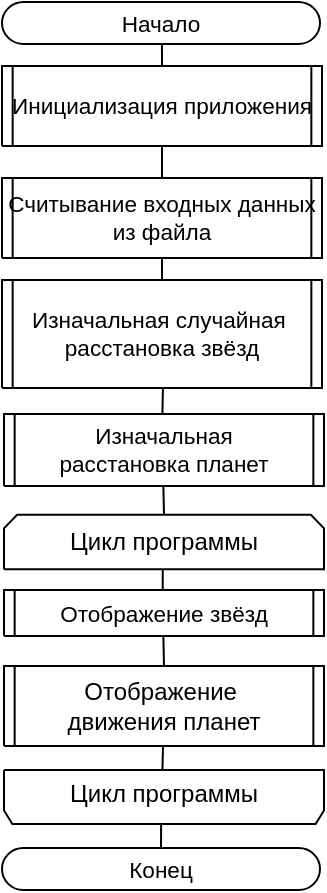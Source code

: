<mxfile version="21.6.3" type="device">
  <diagram name="Основной алгоритм" id="zGOJu9pkLYoOOf5PMsBL">
    <mxGraphModel dx="838" dy="433" grid="1" gridSize="10" guides="1" tooltips="1" connect="1" arrows="1" fold="1" page="1" pageScale="1" pageWidth="827" pageHeight="1169" math="0" shadow="0">
      <root>
        <mxCell id="0" />
        <mxCell id="1" parent="0" />
        <UserObject label="&lt;div style=&quot;font-size: 1px&quot;&gt;&lt;font style=&quot;font-size:11.29px;font-family:Arial;color:#000000;direction:ltr;letter-spacing:0px;line-height:120%;opacity:1&quot;&gt;Начало&lt;br/&gt;&lt;/font&gt;&lt;/div&gt;" tags="Flowchart" id="21En_uD2cCSEY8DvqBLg-1">
          <mxCell style="verticalAlign=middle;align=center;vsdxID=1;fillColor=none;gradientColor=none;shape=stencil(tVLLDsIgEPwajhgK8XWu9T82lrZEhGZBW/9eEI2ttV6Mt9mZ2SXDLhG5a6CVhDPn0R5lp0rfELEjnCvTSFQ+ICIKIvLKoqzRnk2Z6haiM6KTvcQJfepbLTYiNnF2TUTG2L3eJ7dWZuDeikW2/mYHPAQNJ8PxYV8m9/y8p06hV46i9eCVNSNNA9aShpdopaEeSa6Tsp3QH6NMgv+SY/YX/xIkgNc6K6V1uoah/r7+QKXTEcUN);strokeColor=#000000;spacingTop=-1;spacingBottom=-1;spacingLeft=-1;spacingRight=-1;points=[[0.5,0,0],[0.5,0.5,0],[1,0.5,0]];labelBackgroundColor=none;rounded=0;html=1;whiteSpace=wrap;" parent="1" vertex="1">
            <mxGeometry x="306" y="58" width="159" height="21" as="geometry" />
          </mxCell>
        </UserObject>
        <UserObject label="&lt;div style=&quot;font-size: 1px&quot;&gt;&lt;font style=&quot;font-size:11.29px;font-family:Arial;color:#000000;direction:ltr;letter-spacing:0px;line-height:120%;opacity:1&quot;&gt;Конец&lt;br/&gt;&lt;/font&gt;&lt;/div&gt;" tags="Flowchart" id="21En_uD2cCSEY8DvqBLg-3">
          <mxCell style="verticalAlign=middle;align=center;vsdxID=16;fillColor=none;gradientColor=none;shape=stencil(tVJBDsIgEHwNRxpko8Zzrf8glrZEhGahtv5eEI1ttV6Mt5md2SXDLoHcNaKVhDPn0Z5kr0rfENgTzpVpJCofEIGCQF5ZlDXazpSJtyI6IzrbS5wwpL5Nto09nF0TXzF254dk1sqMzDvI4Jtb4DFoOB+ND/c6mRenPWUqBuUoWi+8smaiaYG1pOEdWmlRTyTXS9m+lT/mmIf+IcTS//0lRQCvPVZK63QGY32+91BKNwPFDQ==);strokeColor=#000000;spacingTop=-1;spacingBottom=-1;spacingLeft=-1;spacingRight=-1;points=[[0.5,0,0],[0.5,0.5,0],[1,0.5,0]];labelBackgroundColor=none;rounded=0;html=1;whiteSpace=wrap;" parent="1" vertex="1">
            <mxGeometry x="306" y="481" width="159" height="21" as="geometry" />
          </mxCell>
        </UserObject>
        <UserObject label="&lt;div style=&quot;font-size: 1px&quot;&gt;&lt;p style=&quot;align:center;margin-left:0;margin-right:0;margin-top:0px;margin-bottom:0px;text-indent:0;valign:middle;direction:ltr;&quot;&gt;&lt;font style=&quot;font-size:11.29px;font-family:Arial;color:#000000;direction:ltr;letter-spacing:0px;line-height:120%;opacity:1&quot;&gt;Инициализация приложения&lt;/font&gt;&lt;font style=&quot;font-size:11.29px;font-family:Arial;color:#000000;direction:ltr;letter-spacing:0px;line-height:120%;opacity:1&quot;&gt;&lt;br&gt;&lt;/font&gt;&lt;/p&gt;&lt;/div&gt;" tags="Flowchart" id="21En_uD2cCSEY8DvqBLg-4">
          <mxCell style="verticalAlign=middle;align=center;vsdxID=4;fillColor=#e8eef7;gradientColor=none;fillOpacity=0;shape=stencil(nZLdDsIgDIWfprcL0mTG6znfY8mYNCIsDJ2+vZDGn7HMLLs7h34tOQXAatBNr0CKIXh3USO1QQMeQUqyWnkKUQHWgFXnvDp7d7Mt+75JZFJXd08THtwnUocUT3Y7wf7EqCH7g76Lm+A/6EYwuz6Kb8aOjOEVfepLC8ACcX2sGT1hp5MPZVHu14+e48v5smxR5O8dj/ivYP0C);strokeColor=#000000;spacingTop=-1;spacingBottom=-1;spacingLeft=-1;spacingRight=-1;points=[[1,0.5,0],[0.5,0.5,0],[0.5,0,0]];labelBackgroundColor=none;rounded=0;html=1;whiteSpace=wrap;" parent="1" vertex="1">
            <mxGeometry x="306" y="90" width="160" height="40" as="geometry" />
          </mxCell>
        </UserObject>
        <UserObject label="&lt;div style=&quot;font-size: 1px&quot;&gt;&lt;p style=&quot;align:center;margin-left:0;margin-right:0;margin-top:0px;margin-bottom:0px;text-indent:0;valign:middle;direction:ltr;&quot;&gt;&lt;font style=&quot;font-size:11.29px;font-family:Arial;color:#000000;direction:ltr;letter-spacing:0px;line-height:120%;opacity:1&quot;&gt;Считывание входных данных из файла&lt;br&gt;&lt;/font&gt;&lt;/p&gt;&lt;/div&gt;" tags="Flowchart" id="21En_uD2cCSEY8DvqBLg-5">
          <mxCell style="verticalAlign=middle;align=center;vsdxID=3;fillColor=#e8eef7;gradientColor=none;fillOpacity=0;shape=stencil(nZLdDsIgDIWfprcL0mTG6znfY8mYNCIsDJ2+vZDGn7HMLLs7h34tOQXAatBNr0CKIXh3USO1QQMeQUqyWnkKUQHWgFXnvDp7d7Mt+75JZFJXd08THtwnUocUT3Y7wf7EqCH7g76Lm+A/6EYwuz6Kb8aOjOEVfepLC8ACcX2sGT1hp5MPZVHu14+e48v5smxR5O8dj/ivYP0C);strokeColor=#000000;spacingTop=-1;spacingBottom=-1;spacingLeft=-1;spacingRight=-1;points=[[1,0.5,0],[0.5,0.5,0],[0.5,0,0]];labelBackgroundColor=none;rounded=0;html=1;whiteSpace=wrap;" parent="1" vertex="1">
            <mxGeometry x="306" y="146" width="160" height="40" as="geometry" />
          </mxCell>
        </UserObject>
        <UserObject label="&lt;div style=&quot;font-size: 1px&quot;&gt;&lt;p style=&quot;align:center;margin-left:0;margin-right:0;margin-top:0px;margin-bottom:0px;text-indent:0;valign:middle;direction:ltr;&quot;&gt;&lt;font style=&quot;font-size:11.29px;font-family:Arial;color:#000000;direction:ltr;letter-spacing:0px;line-height:120%;opacity:1&quot;&gt;Изначальная случайная&amp;nbsp;&lt;/font&gt;&lt;/p&gt;&lt;p style=&quot;align:center;margin-left:0;margin-right:0;margin-top:0px;margin-bottom:0px;text-indent:0;valign:middle;direction:ltr;&quot;&gt;&lt;font style=&quot;font-size:11.29px;font-family:Arial;color:#000000;direction:ltr;letter-spacing:0px;line-height:120%;opacity:1&quot;&gt;расстановка звёзд&lt;/font&gt;&lt;/p&gt;&lt;/div&gt;" tags="Flowchart" id="21En_uD2cCSEY8DvqBLg-6">
          <mxCell style="verticalAlign=middle;align=center;vsdxID=2;fillColor=#e8eef7;gradientColor=none;fillOpacity=0;shape=stencil(nZLdDsIgDIWfprcL0mTG6znfY8mYNCIsDJ2+vZDGn7HMLLs7h34tOQXAatBNr0CKIXh3USO1QQMeQUqyWnkKUQHWgFXnvDp7d7Mt+75JZFJXd08THtwnUocUT3Y7wf7EqCH7g76Lm+A/6EYwuz6Kb8aOjOEVfepLC8ACcX2sGT1hp5MPZVHu14+e48v5smxR5O8dj/ivYP0C);strokeColor=#000000;spacingTop=-1;spacingBottom=-1;spacingLeft=-1;spacingRight=-1;points=[[1,0.5,0],[0.5,0.5,0],[0.5,0,0]];labelBackgroundColor=none;rounded=0;html=1;whiteSpace=wrap;" parent="1" vertex="1">
            <mxGeometry x="306" y="197" width="160" height="54" as="geometry" />
          </mxCell>
        </UserObject>
        <UserObject label="" tags="Connector" id="21En_uD2cCSEY8DvqBLg-22">
          <mxCell style="vsdxID=13;edgeStyle=none;startArrow=none;endArrow=none;startSize=5;endSize=5;strokeColor=#000000;spacingTop=0;spacingBottom=0;spacingLeft=0;spacingRight=0;verticalAlign=middle;html=1;labelBackgroundColor=#FFFFFF;rounded=0;entryX=0.5;entryY=0;entryDx=0;entryDy=0;entryPerimeter=0;" parent="1" source="21En_uD2cCSEY8DvqBLg-5" target="21En_uD2cCSEY8DvqBLg-6" edge="1">
            <mxGeometry relative="1" as="geometry">
              <mxPoint x="-10" as="offset" />
              <Array as="points" />
            </mxGeometry>
          </mxCell>
        </UserObject>
        <UserObject label="" tags="Connector" id="21En_uD2cCSEY8DvqBLg-23">
          <mxCell style="vsdxID=6;edgeStyle=none;startArrow=none;endArrow=none;startSize=5;endSize=5;strokeColor=#000000;spacingTop=0;spacingBottom=0;spacingLeft=0;spacingRight=0;verticalAlign=middle;html=1;labelBackgroundColor=#FFFFFF;rounded=0;exitX=0.503;exitY=0.984;exitDx=0;exitDy=0;exitPerimeter=0;entryX=0.5;entryY=0;entryDx=0;entryDy=0;entryPerimeter=0;" parent="1" source="21En_uD2cCSEY8DvqBLg-1" target="21En_uD2cCSEY8DvqBLg-4" edge="1">
            <mxGeometry relative="1" as="geometry">
              <mxPoint x="10" as="offset" />
              <Array as="points" />
            </mxGeometry>
          </mxCell>
        </UserObject>
        <UserObject label="" tags="Connector" id="21En_uD2cCSEY8DvqBLg-27">
          <mxCell style="vsdxID=12;edgeStyle=none;startArrow=none;endArrow=none;startSize=5;endSize=5;strokeColor=#000000;spacingTop=0;spacingBottom=0;spacingLeft=0;spacingRight=0;verticalAlign=middle;html=1;labelBackgroundColor=#FFFFFF;rounded=0;exitX=0.5;exitY=1;exitDx=0;exitDy=0;exitPerimeter=0;entryX=0.5;entryY=0;entryDx=0;entryDy=0;entryPerimeter=0;" parent="1" source="21En_uD2cCSEY8DvqBLg-4" target="21En_uD2cCSEY8DvqBLg-5" edge="1">
            <mxGeometry relative="1" as="geometry">
              <mxPoint x="10" as="offset" />
              <Array as="points" />
            </mxGeometry>
          </mxCell>
        </UserObject>
        <mxCell id="21En_uD2cCSEY8DvqBLg-28" parent="1" vertex="1">
          <mxGeometry x="386" y="167" as="geometry" />
        </mxCell>
        <UserObject label="" tags="Connector" id="21En_uD2cCSEY8DvqBLg-36">
          <mxCell style="vsdxID=18;edgeStyle=none;startArrow=none;endArrow=none;startSize=5;endSize=5;strokeColor=#000000;spacingTop=0;spacingBottom=0;spacingLeft=0;spacingRight=0;verticalAlign=middle;html=1;labelBackgroundColor=#FFFFFF;rounded=0;exitX=0.5;exitY=0;exitDx=0;exitDy=0;exitPerimeter=0;entryX=0.491;entryY=-0.002;entryDx=0;entryDy=0;entryPerimeter=0;" parent="1" source="21En_uD2cCSEY8DvqBLg-3" target="oo0jHSA07mFdQwOUe6dj-1" edge="1">
            <mxGeometry relative="1" as="geometry">
              <mxPoint x="10" as="offset" />
              <Array as="points" />
              <mxPoint x="386.0" y="469" as="targetPoint" />
            </mxGeometry>
          </mxCell>
        </UserObject>
        <UserObject label="&lt;div style=&quot;font-size: 1px&quot;&gt;&lt;p style=&quot;align:center;margin-left:0;margin-right:0;margin-top:0px;margin-bottom:0px;text-indent:0;valign:middle;direction:ltr;&quot;&gt;&lt;font style=&quot;font-size:11.29px;font-family:Arial;color:#000000;direction:ltr;letter-spacing:0px;line-height:120%;opacity:1&quot;&gt;Изначальная&lt;/font&gt;&lt;/p&gt;&lt;p style=&quot;align:center;margin-left:0;margin-right:0;margin-top:0px;margin-bottom:0px;text-indent:0;valign:middle;direction:ltr;&quot;&gt;&lt;font style=&quot;font-size:11.29px;font-family:Arial;color:#000000;direction:ltr;letter-spacing:0px;line-height:120%;opacity:1&quot;&gt;расстановка планет&lt;/font&gt;&lt;/p&gt;&lt;/div&gt;" tags="Flowchart" id="nC1rRcF0lCRRNz_p822h-1">
          <mxCell style="verticalAlign=middle;align=center;vsdxID=2;fillColor=#e8eef7;gradientColor=none;fillOpacity=0;shape=stencil(nZLdDsIgDIWfprcL0mTG6znfY8mYNCIsDJ2+vZDGn7HMLLs7h34tOQXAatBNr0CKIXh3USO1QQMeQUqyWnkKUQHWgFXnvDp7d7Mt+75JZFJXd08THtwnUocUT3Y7wf7EqCH7g76Lm+A/6EYwuz6Kb8aOjOEVfepLC8ACcX2sGT1hp5MPZVHu14+e48v5smxR5O8dj/ivYP0C);strokeColor=#000000;spacingTop=-1;spacingBottom=-1;spacingLeft=-1;spacingRight=-1;points=[[1,0.5,0],[0.5,0.5,0],[0.5,0,0]];labelBackgroundColor=none;rounded=0;html=1;whiteSpace=wrap;" vertex="1" parent="1">
            <mxGeometry x="307" y="264" width="160" height="36" as="geometry" />
          </mxCell>
        </UserObject>
        <UserObject label="" tags="Connector" id="nC1rRcF0lCRRNz_p822h-2">
          <mxCell style="vsdxID=13;edgeStyle=none;startArrow=none;endArrow=none;startSize=5;endSize=5;strokeColor=#000000;spacingTop=0;spacingBottom=0;spacingLeft=0;spacingRight=0;verticalAlign=middle;html=1;labelBackgroundColor=#FFFFFF;rounded=0;entryX=0.495;entryY=-0.004;entryDx=0;entryDy=0;entryPerimeter=0;exitX=0.503;exitY=0.998;exitDx=0;exitDy=0;exitPerimeter=0;" edge="1" parent="1" source="21En_uD2cCSEY8DvqBLg-6" target="nC1rRcF0lCRRNz_p822h-1">
            <mxGeometry relative="1" as="geometry">
              <mxPoint x="-10" as="offset" />
              <Array as="points" />
              <mxPoint x="396" y="264" as="sourcePoint" />
              <mxPoint x="396" y="275" as="targetPoint" />
            </mxGeometry>
          </mxCell>
        </UserObject>
        <mxCell id="fwXIKn2RToGKzF52MJLK-1" value="" style="verticalAlign=middle;align=center;vsdxID=8;fillColor=none;gradientColor=none;shape=stencil(UzV2Ls5ILEhVNTIoLinKz04tz0wpyVA1dlE1MsrMy0gtyiwBslSNXVWNndPyi1LTi/JL81Ig/IJEkEoQKze/DGRCBUSfAUiHkUElhGdoAOG7QZTmZOYhKYVJkqXYyBS3WktTPQtLFNV4DDbRMzQkVi3xTsDrMyADEXxpmTk5kNBHlkcPbqAQJKqMXQE=);strokeColor=#000000;spacingTop=-1;spacingBottom=-1;spacingLeft=-1;spacingRight=-1;points=[[1,0.5,0],[0.5,0.5,0],[0.5,0,0]];labelBackgroundColor=none;rounded=0;html=1;whiteSpace=wrap;fontSize=16;" vertex="1" parent="1">
          <mxGeometry x="307" y="314.38" width="160" height="27.25" as="geometry" />
        </mxCell>
        <mxCell id="fwXIKn2RToGKzF52MJLK-2" value="Цикл программы" style="text;html=1;strokeColor=none;fillColor=none;align=center;verticalAlign=middle;whiteSpace=wrap;rounded=0;" vertex="1" parent="1">
          <mxGeometry x="307" y="314.38" width="160" height="27.25" as="geometry" />
        </mxCell>
        <UserObject label="" tags="Connector" id="fwXIKn2RToGKzF52MJLK-5">
          <mxCell style="vsdxID=25;edgeStyle=none;startArrow=none;endArrow=none;startSize=5;endSize=5;strokeColor=#000000;spacingTop=0;spacingBottom=0;spacingLeft=0;spacingRight=0;verticalAlign=middle;html=1;labelBackgroundColor=#FFFFFF;rounded=0;exitX=0.498;exitY=1.004;exitDx=0;exitDy=0;exitPerimeter=0;entryX=0.5;entryY=0;entryDx=0;entryDy=0;entryPerimeter=0;" edge="1" parent="1" source="nC1rRcF0lCRRNz_p822h-1" target="fwXIKn2RToGKzF52MJLK-1">
            <mxGeometry relative="1" as="geometry">
              <mxPoint x="10" y="-1" as="offset" />
              <Array as="points" />
              <mxPoint x="396" y="390" as="sourcePoint" />
              <mxPoint x="410" y="310" as="targetPoint" />
            </mxGeometry>
          </mxCell>
        </UserObject>
        <mxCell id="oo0jHSA07mFdQwOUe6dj-1" value="&lt;div style=&quot;font-size: 16px;&quot;&gt;&lt;p style=&quot;margin: 0px; text-indent: 0px; direction: ltr; font-size: 16px;&quot;&gt;&lt;font style=&quot;font-size: 16px; font-family: &amp;quot;Times New Roman&amp;quot;; color: rgb(0, 0, 0); direction: ltr; letter-spacing: 0px; line-height: 120%; opacity: 1;&quot;&gt;&lt;br style=&quot;font-size: 16px;&quot;&gt;&lt;/font&gt;&lt;/p&gt;&lt;/div&gt;" style="verticalAlign=middle;align=center;vsdxID=9;fillColor=none;gradientColor=none;shape=stencil(UzV2Ls5ILEhVNTIoLinKz04tz0wpyVA1dlE1MsrMy0gtyiwBslSNXVWNndPyi1LTi/JL81Ig/IJEkEoQKze/DGRCBUSfAUiHkUElhGdoAOG7QZTmZOYhKYVJkqXYyBS3WktzPWMLFNV4DDbSMzMiVi3xTsDrMyADEXxpmTk5kNBHlkcPbqAQJKqMXQE=);strokeColor=#000000;spacingTop=-1;spacingBottom=-1;spacingLeft=-1;spacingRight=-1;flipV=1;points=[[1,0.5,0],[0.5,0.5,0],[0.5,0,0]];labelBackgroundColor=none;rounded=0;html=1;whiteSpace=wrap;fontSize=16;" vertex="1" parent="1">
          <mxGeometry x="307" y="442" width="160" height="27" as="geometry" />
        </mxCell>
        <mxCell id="oo0jHSA07mFdQwOUe6dj-2" value="Цикл программы" style="text;html=1;strokeColor=none;fillColor=none;align=center;verticalAlign=middle;whiteSpace=wrap;rounded=0;" vertex="1" parent="1">
          <mxGeometry x="307" y="449" width="160" height="10" as="geometry" />
        </mxCell>
        <UserObject label="&lt;div style=&quot;&quot;&gt;&lt;p style=&quot;margin: 0px; text-indent: 0px; direction: ltr;&quot;&gt;&lt;font face=&quot;Arial&quot;&gt;&lt;span style=&quot;font-size: 11.29px;&quot;&gt;Отображение звёзд&lt;/span&gt;&lt;/font&gt;&lt;/p&gt;&lt;/div&gt;" tags="Flowchart" id="yTEDwYwLFonb2tVMX4cy-1">
          <mxCell style="verticalAlign=middle;align=center;vsdxID=2;fillColor=#e8eef7;gradientColor=none;fillOpacity=0;shape=stencil(nZLdDsIgDIWfprcL0mTG6znfY8mYNCIsDJ2+vZDGn7HMLLs7h34tOQXAatBNr0CKIXh3USO1QQMeQUqyWnkKUQHWgFXnvDp7d7Mt+75JZFJXd08THtwnUocUT3Y7wf7EqCH7g76Lm+A/6EYwuz6Kb8aOjOEVfepLC8ACcX2sGT1hp5MPZVHu14+e48v5smxR5O8dj/ivYP0C);strokeColor=#000000;spacingTop=-1;spacingBottom=-1;spacingLeft=-1;spacingRight=-1;points=[[1,0.5,0],[0.5,0.5,0],[0.5,0,0]];labelBackgroundColor=none;rounded=0;html=1;whiteSpace=wrap;" vertex="1" parent="1">
            <mxGeometry x="307" y="352" width="160" height="23" as="geometry" />
          </mxCell>
        </UserObject>
        <UserObject label="" tags="Connector" id="yTEDwYwLFonb2tVMX4cy-2">
          <mxCell style="vsdxID=6;edgeStyle=none;startArrow=none;endArrow=none;startSize=5;endSize=5;strokeColor=#000000;spacingTop=0;spacingBottom=0;spacingLeft=0;spacingRight=0;verticalAlign=middle;html=1;labelBackgroundColor=#FFFFFF;rounded=0;exitX=0.496;exitY=0.997;exitDx=0;exitDy=0;exitPerimeter=0;entryX=0.496;entryY=-0.002;entryDx=0;entryDy=0;entryPerimeter=0;" edge="1" parent="1" source="fwXIKn2RToGKzF52MJLK-1" target="yTEDwYwLFonb2tVMX4cy-1">
            <mxGeometry relative="1" as="geometry">
              <mxPoint x="10" as="offset" />
              <Array as="points" />
              <mxPoint x="396" y="355" as="sourcePoint" />
              <mxPoint x="396" y="366" as="targetPoint" />
            </mxGeometry>
          </mxCell>
        </UserObject>
        <UserObject label="&lt;div style=&quot;&quot;&gt;&lt;p style=&quot;margin: 0px; text-indent: 0px; direction: ltr;&quot;&gt;Отображение&amp;nbsp;&lt;/p&gt;&lt;p style=&quot;margin: 0px; text-indent: 0px; direction: ltr;&quot;&gt;движения планет&lt;/p&gt;&lt;/div&gt;" tags="Flowchart" id="yTEDwYwLFonb2tVMX4cy-3">
          <mxCell style="verticalAlign=middle;align=center;vsdxID=2;fillColor=#e8eef7;gradientColor=none;fillOpacity=0;shape=stencil(nZLdDsIgDIWfprcL0mTG6znfY8mYNCIsDJ2+vZDGn7HMLLs7h34tOQXAatBNr0CKIXh3USO1QQMeQUqyWnkKUQHWgFXnvDp7d7Mt+75JZFJXd08THtwnUocUT3Y7wf7EqCH7g76Lm+A/6EYwuz6Kb8aOjOEVfepLC8ACcX2sGT1hp5MPZVHu14+e48v5smxR5O8dj/ivYP0C);strokeColor=#000000;spacingTop=-1;spacingBottom=-1;spacingLeft=-1;spacingRight=-1;points=[[1,0.5,0],[0.5,0.5,0],[0.5,0,0]];labelBackgroundColor=none;rounded=0;html=1;whiteSpace=wrap;" vertex="1" parent="1">
            <mxGeometry x="307" y="390" width="160" height="40" as="geometry" />
          </mxCell>
        </UserObject>
        <UserObject label="" tags="Connector" id="yTEDwYwLFonb2tVMX4cy-4">
          <mxCell style="vsdxID=6;edgeStyle=none;startArrow=none;endArrow=none;startSize=5;endSize=5;strokeColor=#000000;spacingTop=0;spacingBottom=0;spacingLeft=0;spacingRight=0;verticalAlign=middle;html=1;labelBackgroundColor=#FFFFFF;rounded=0;entryX=0.5;entryY=0;entryDx=0;entryDy=0;entryPerimeter=0;exitX=0.498;exitY=1.005;exitDx=0;exitDy=0;exitPerimeter=0;" edge="1" parent="1" source="yTEDwYwLFonb2tVMX4cy-1" target="yTEDwYwLFonb2tVMX4cy-3">
            <mxGeometry relative="1" as="geometry">
              <mxPoint x="10" as="offset" />
              <Array as="points" />
              <mxPoint x="400" y="380" as="sourcePoint" />
              <mxPoint x="395" y="393" as="targetPoint" />
            </mxGeometry>
          </mxCell>
        </UserObject>
        <UserObject label="" tags="Connector" id="k4L6Iqc94-EdS10WBFFT-1">
          <mxCell style="vsdxID=18;edgeStyle=none;startArrow=none;endArrow=none;startSize=5;endSize=5;strokeColor=#000000;spacingTop=0;spacingBottom=0;spacingLeft=0;spacingRight=0;verticalAlign=middle;html=1;labelBackgroundColor=#FFFFFF;rounded=0;exitX=0.495;exitY=0.996;exitDx=0;exitDy=0;exitPerimeter=0;entryX=0.497;entryY=0.997;entryDx=0;entryDy=0;entryPerimeter=0;" edge="1" parent="1" source="oo0jHSA07mFdQwOUe6dj-1" target="yTEDwYwLFonb2tVMX4cy-3">
            <mxGeometry relative="1" as="geometry">
              <mxPoint x="10" as="offset" />
              <Array as="points" />
              <mxPoint x="396" y="443" as="sourcePoint" />
              <mxPoint x="396" y="431" as="targetPoint" />
            </mxGeometry>
          </mxCell>
        </UserObject>
      </root>
    </mxGraphModel>
  </diagram>
</mxfile>
